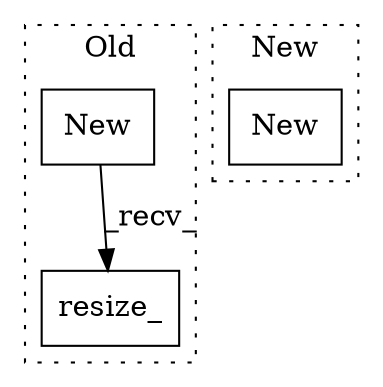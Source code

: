 digraph G {
subgraph cluster0 {
1 [label="resize_" a="32" s="1566,1581" l="8,1" shape="box"];
3 [label="New" a="32" s="1560" l="5" shape="box"];
label = "Old";
style="dotted";
}
subgraph cluster1 {
2 [label="New" a="32" s="1077,1094" l="4,1" shape="box"];
label = "New";
style="dotted";
}
3 -> 1 [label="_recv_"];
}